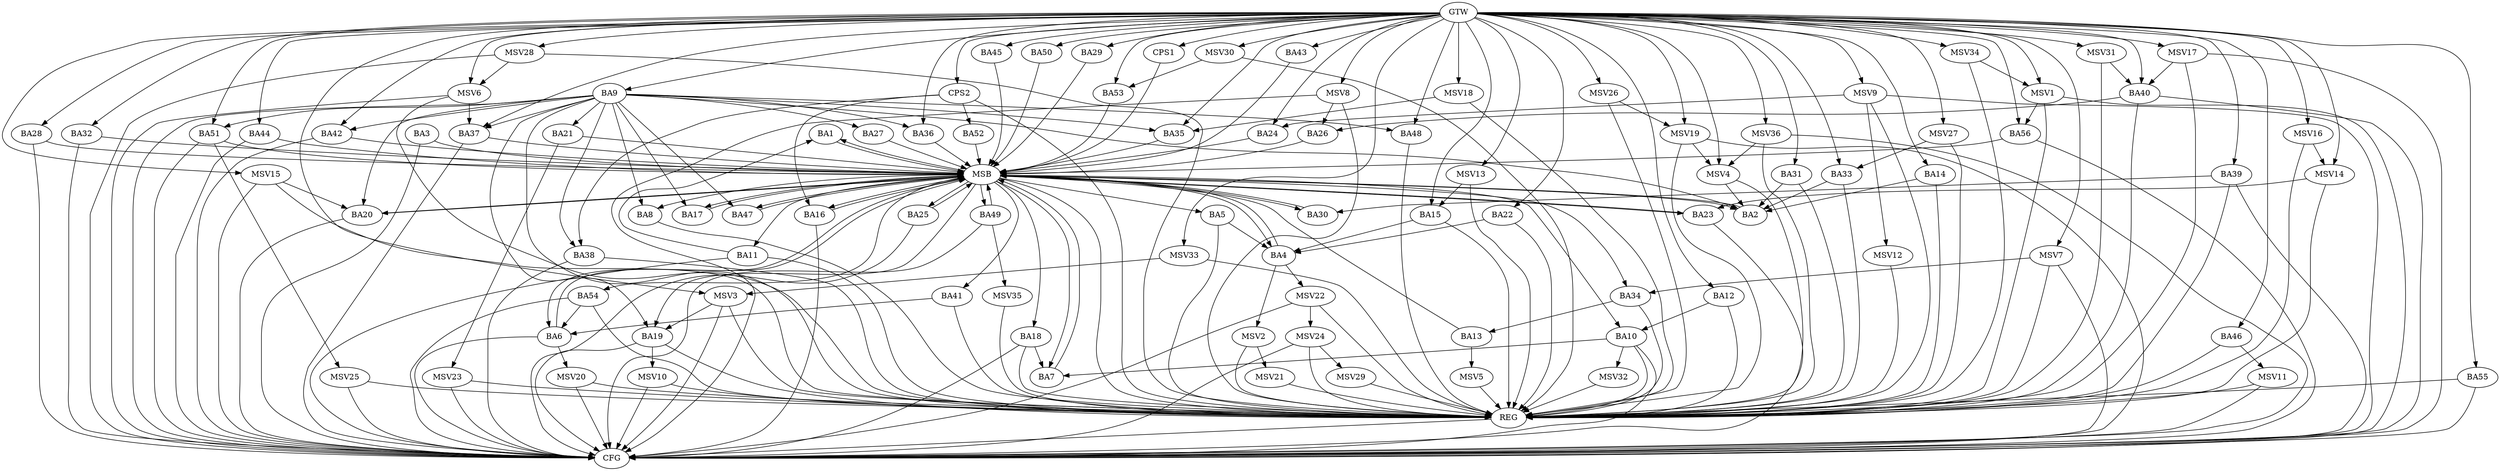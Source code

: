 strict digraph G {
  BA1 [ label="BA1" ];
  BA2 [ label="BA2" ];
  BA3 [ label="BA3" ];
  BA4 [ label="BA4" ];
  BA5 [ label="BA5" ];
  BA6 [ label="BA6" ];
  BA7 [ label="BA7" ];
  BA8 [ label="BA8" ];
  BA9 [ label="BA9" ];
  BA10 [ label="BA10" ];
  BA11 [ label="BA11" ];
  BA12 [ label="BA12" ];
  BA13 [ label="BA13" ];
  BA14 [ label="BA14" ];
  BA15 [ label="BA15" ];
  BA16 [ label="BA16" ];
  BA17 [ label="BA17" ];
  BA18 [ label="BA18" ];
  BA19 [ label="BA19" ];
  BA20 [ label="BA20" ];
  BA21 [ label="BA21" ];
  BA22 [ label="BA22" ];
  BA23 [ label="BA23" ];
  BA24 [ label="BA24" ];
  BA25 [ label="BA25" ];
  BA26 [ label="BA26" ];
  BA27 [ label="BA27" ];
  BA28 [ label="BA28" ];
  BA29 [ label="BA29" ];
  BA30 [ label="BA30" ];
  BA31 [ label="BA31" ];
  BA32 [ label="BA32" ];
  BA33 [ label="BA33" ];
  BA34 [ label="BA34" ];
  BA35 [ label="BA35" ];
  BA36 [ label="BA36" ];
  BA37 [ label="BA37" ];
  BA38 [ label="BA38" ];
  BA39 [ label="BA39" ];
  BA40 [ label="BA40" ];
  BA41 [ label="BA41" ];
  BA42 [ label="BA42" ];
  BA43 [ label="BA43" ];
  BA44 [ label="BA44" ];
  BA45 [ label="BA45" ];
  BA46 [ label="BA46" ];
  BA47 [ label="BA47" ];
  BA48 [ label="BA48" ];
  BA49 [ label="BA49" ];
  BA50 [ label="BA50" ];
  BA51 [ label="BA51" ];
  BA52 [ label="BA52" ];
  BA53 [ label="BA53" ];
  BA54 [ label="BA54" ];
  BA55 [ label="BA55" ];
  BA56 [ label="BA56" ];
  CPS1 [ label="CPS1" ];
  CPS2 [ label="CPS2" ];
  GTW [ label="GTW" ];
  REG [ label="REG" ];
  MSB [ label="MSB" ];
  CFG [ label="CFG" ];
  MSV1 [ label="MSV1" ];
  MSV2 [ label="MSV2" ];
  MSV3 [ label="MSV3" ];
  MSV4 [ label="MSV4" ];
  MSV5 [ label="MSV5" ];
  MSV6 [ label="MSV6" ];
  MSV7 [ label="MSV7" ];
  MSV8 [ label="MSV8" ];
  MSV9 [ label="MSV9" ];
  MSV10 [ label="MSV10" ];
  MSV11 [ label="MSV11" ];
  MSV12 [ label="MSV12" ];
  MSV13 [ label="MSV13" ];
  MSV14 [ label="MSV14" ];
  MSV15 [ label="MSV15" ];
  MSV16 [ label="MSV16" ];
  MSV17 [ label="MSV17" ];
  MSV18 [ label="MSV18" ];
  MSV19 [ label="MSV19" ];
  MSV20 [ label="MSV20" ];
  MSV21 [ label="MSV21" ];
  MSV22 [ label="MSV22" ];
  MSV23 [ label="MSV23" ];
  MSV24 [ label="MSV24" ];
  MSV25 [ label="MSV25" ];
  MSV26 [ label="MSV26" ];
  MSV27 [ label="MSV27" ];
  MSV28 [ label="MSV28" ];
  MSV29 [ label="MSV29" ];
  MSV30 [ label="MSV30" ];
  MSV31 [ label="MSV31" ];
  MSV32 [ label="MSV32" ];
  MSV33 [ label="MSV33" ];
  MSV34 [ label="MSV34" ];
  MSV35 [ label="MSV35" ];
  MSV36 [ label="MSV36" ];
  BA5 -> BA4;
  BA9 -> BA2;
  BA10 -> BA7;
  BA11 -> BA1;
  BA12 -> BA10;
  BA14 -> BA2;
  BA15 -> BA4;
  BA18 -> BA7;
  BA22 -> BA4;
  BA31 -> BA2;
  BA33 -> BA2;
  BA34 -> BA13;
  BA39 -> BA30;
  BA40 -> BA26;
  BA41 -> BA6;
  BA54 -> BA6;
  CPS2 -> BA52;
  CPS2 -> BA38;
  CPS2 -> BA16;
  GTW -> BA9;
  GTW -> BA12;
  GTW -> BA14;
  GTW -> BA15;
  GTW -> BA22;
  GTW -> BA24;
  GTW -> BA28;
  GTW -> BA29;
  GTW -> BA31;
  GTW -> BA32;
  GTW -> BA33;
  GTW -> BA35;
  GTW -> BA36;
  GTW -> BA37;
  GTW -> BA39;
  GTW -> BA40;
  GTW -> BA42;
  GTW -> BA43;
  GTW -> BA44;
  GTW -> BA45;
  GTW -> BA46;
  GTW -> BA48;
  GTW -> BA50;
  GTW -> BA51;
  GTW -> BA53;
  GTW -> BA55;
  GTW -> BA56;
  GTW -> CPS1;
  GTW -> CPS2;
  BA5 -> REG;
  BA8 -> REG;
  BA9 -> REG;
  BA10 -> REG;
  BA11 -> REG;
  BA12 -> REG;
  BA14 -> REG;
  BA15 -> REG;
  BA18 -> REG;
  BA19 -> REG;
  BA22 -> REG;
  BA31 -> REG;
  BA33 -> REG;
  BA34 -> REG;
  BA38 -> REG;
  BA39 -> REG;
  BA40 -> REG;
  BA41 -> REG;
  BA46 -> REG;
  BA48 -> REG;
  BA54 -> REG;
  BA55 -> REG;
  CPS2 -> REG;
  BA1 -> MSB;
  MSB -> BA2;
  MSB -> REG;
  BA2 -> MSB;
  MSB -> BA1;
  BA3 -> MSB;
  BA4 -> MSB;
  BA6 -> MSB;
  MSB -> BA4;
  BA7 -> MSB;
  BA13 -> MSB;
  BA16 -> MSB;
  BA17 -> MSB;
  MSB -> BA16;
  BA20 -> MSB;
  BA21 -> MSB;
  MSB -> BA11;
  BA23 -> MSB;
  MSB -> BA10;
  BA24 -> MSB;
  MSB -> BA7;
  BA25 -> MSB;
  BA26 -> MSB;
  BA27 -> MSB;
  BA28 -> MSB;
  BA29 -> MSB;
  BA30 -> MSB;
  MSB -> BA8;
  BA32 -> MSB;
  MSB -> BA25;
  BA35 -> MSB;
  MSB -> BA17;
  BA36 -> MSB;
  MSB -> BA6;
  BA37 -> MSB;
  BA42 -> MSB;
  MSB -> BA41;
  BA43 -> MSB;
  BA44 -> MSB;
  BA45 -> MSB;
  BA47 -> MSB;
  BA49 -> MSB;
  MSB -> BA19;
  BA50 -> MSB;
  MSB -> BA18;
  BA51 -> MSB;
  BA52 -> MSB;
  MSB -> BA34;
  BA53 -> MSB;
  BA56 -> MSB;
  CPS1 -> MSB;
  MSB -> BA30;
  MSB -> BA54;
  MSB -> BA23;
  MSB -> BA47;
  MSB -> BA49;
  MSB -> BA20;
  MSB -> BA5;
  BA44 -> CFG;
  BA19 -> CFG;
  BA39 -> CFG;
  BA23 -> CFG;
  BA20 -> CFG;
  BA38 -> CFG;
  BA55 -> CFG;
  BA28 -> CFG;
  BA3 -> CFG;
  BA51 -> CFG;
  BA40 -> CFG;
  BA54 -> CFG;
  BA10 -> CFG;
  BA6 -> CFG;
  BA25 -> CFG;
  BA49 -> CFG;
  BA18 -> CFG;
  BA32 -> CFG;
  BA37 -> CFG;
  BA16 -> CFG;
  BA42 -> CFG;
  BA11 -> CFG;
  BA56 -> CFG;
  REG -> CFG;
  BA9 -> CFG;
  BA9 -> BA51;
  BA9 -> BA8;
  BA9 -> BA37;
  BA9 -> BA27;
  BA9 -> BA20;
  BA9 -> BA47;
  BA9 -> BA17;
  BA9 -> BA19;
  BA9 -> BA42;
  BA9 -> BA38;
  BA9 -> BA36;
  BA9 -> BA35;
  BA9 -> BA21;
  BA9 -> BA48;
  MSV1 -> BA56;
  GTW -> MSV1;
  MSV1 -> REG;
  MSV1 -> CFG;
  BA4 -> MSV2;
  MSV2 -> REG;
  MSV3 -> BA19;
  GTW -> MSV3;
  MSV3 -> REG;
  MSV3 -> CFG;
  MSV4 -> BA2;
  GTW -> MSV4;
  MSV4 -> REG;
  BA13 -> MSV5;
  MSV5 -> REG;
  MSV6 -> BA37;
  GTW -> MSV6;
  MSV6 -> REG;
  MSV6 -> CFG;
  MSV7 -> BA34;
  GTW -> MSV7;
  MSV7 -> REG;
  MSV7 -> CFG;
  MSV8 -> BA26;
  GTW -> MSV8;
  MSV8 -> REG;
  MSV8 -> CFG;
  MSV9 -> BA24;
  GTW -> MSV9;
  MSV9 -> REG;
  MSV9 -> CFG;
  BA19 -> MSV10;
  MSV10 -> REG;
  MSV10 -> CFG;
  BA46 -> MSV11;
  MSV11 -> REG;
  MSV11 -> CFG;
  MSV9 -> MSV12;
  MSV12 -> REG;
  MSV13 -> BA15;
  GTW -> MSV13;
  MSV13 -> REG;
  MSV14 -> BA23;
  GTW -> MSV14;
  MSV14 -> REG;
  MSV15 -> BA20;
  GTW -> MSV15;
  MSV15 -> REG;
  MSV15 -> CFG;
  MSV16 -> MSV14;
  GTW -> MSV16;
  MSV16 -> REG;
  MSV17 -> BA40;
  GTW -> MSV17;
  MSV17 -> REG;
  MSV17 -> CFG;
  MSV18 -> BA35;
  GTW -> MSV18;
  MSV18 -> REG;
  MSV19 -> MSV4;
  GTW -> MSV19;
  MSV19 -> REG;
  MSV19 -> CFG;
  BA6 -> MSV20;
  MSV20 -> REG;
  MSV20 -> CFG;
  MSV2 -> MSV21;
  MSV21 -> REG;
  BA4 -> MSV22;
  MSV22 -> REG;
  MSV22 -> CFG;
  BA21 -> MSV23;
  MSV23 -> REG;
  MSV23 -> CFG;
  MSV22 -> MSV24;
  MSV24 -> REG;
  MSV24 -> CFG;
  BA51 -> MSV25;
  MSV25 -> REG;
  MSV25 -> CFG;
  MSV26 -> MSV19;
  GTW -> MSV26;
  MSV26 -> REG;
  MSV27 -> BA33;
  GTW -> MSV27;
  MSV27 -> REG;
  MSV28 -> MSV6;
  GTW -> MSV28;
  MSV28 -> REG;
  MSV28 -> CFG;
  MSV24 -> MSV29;
  MSV29 -> REG;
  MSV30 -> BA53;
  GTW -> MSV30;
  MSV30 -> REG;
  MSV31 -> BA40;
  GTW -> MSV31;
  MSV31 -> REG;
  BA10 -> MSV32;
  MSV32 -> REG;
  MSV33 -> MSV3;
  GTW -> MSV33;
  MSV33 -> REG;
  MSV34 -> MSV1;
  GTW -> MSV34;
  MSV34 -> REG;
  BA49 -> MSV35;
  MSV35 -> REG;
  MSV36 -> MSV4;
  GTW -> MSV36;
  MSV36 -> REG;
  MSV36 -> CFG;
}
